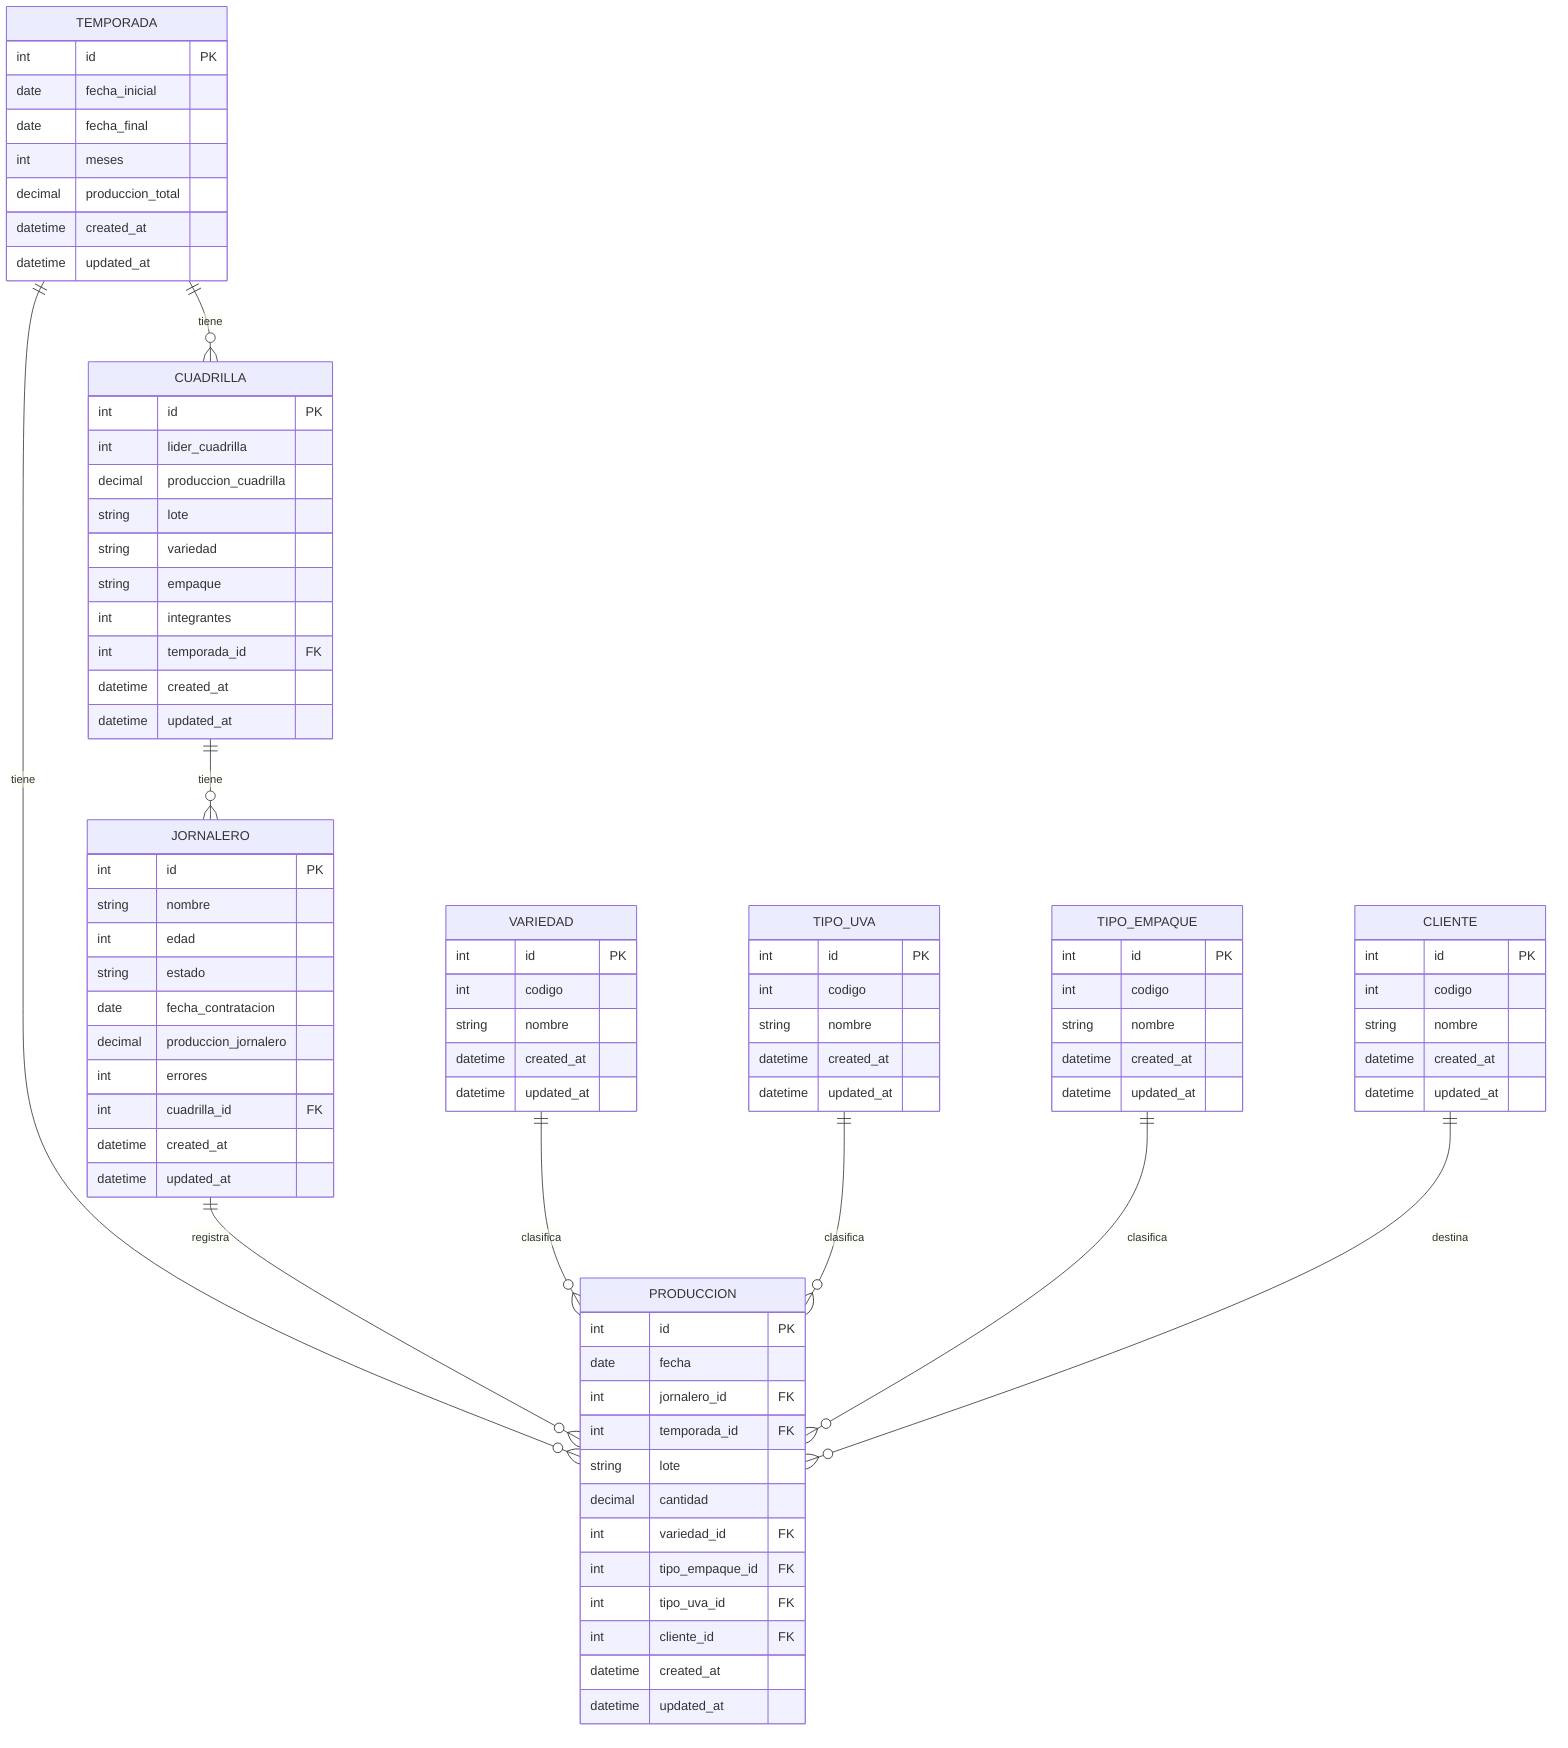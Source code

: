 erDiagram
    TEMPORADA {
        int id PK
        date fecha_inicial
        date fecha_final
        int meses
        decimal produccion_total
        datetime created_at
        datetime updated_at
    }
    CUADRILLA {
        int id PK
        int lider_cuadrilla
        decimal produccion_cuadrilla
        string lote
        string variedad
        string empaque
        int integrantes
        int temporada_id FK
        datetime created_at
        datetime updated_at
    }
    JORNALERO {
        int id PK
        string nombre
        int edad
        string estado
        date fecha_contratacion
        decimal produccion_jornalero
        int errores
        int cuadrilla_id FK
        datetime created_at
        datetime updated_at
    }
    PRODUCCION {
        int id PK
        date fecha
        int jornalero_id FK
        int temporada_id FK
        string lote
        decimal cantidad
        int variedad_id FK
        int tipo_empaque_id FK
        int tipo_uva_id FK
        int cliente_id FK
        datetime created_at
        datetime updated_at
    }
    VARIEDAD {
        int id PK
        int codigo
        string nombre
        datetime created_at
        datetime updated_at
    }
    TIPO_UVA {
        int id PK
        int codigo
        string nombre
        datetime created_at
        datetime updated_at
    }
    TIPO_EMPAQUE {
        int id PK
        int codigo
        string nombre
        datetime created_at
        datetime updated_at
    }
    CLIENTE {
        int id PK
        int codigo
        string nombre
        datetime created_at
        datetime updated_at
    }
    
    TEMPORADA ||--o{ CUADRILLA : "tiene"
    TEMPORADA ||--o{ PRODUCCION : "tiene"
    CUADRILLA ||--o{ JORNALERO : "tiene"
    JORNALERO ||--o{ PRODUCCION : "registra"
    VARIEDAD ||--o{ PRODUCCION : "clasifica"
    TIPO_UVA ||--o{ PRODUCCION : "clasifica"
    TIPO_EMPAQUE ||--o{ PRODUCCION : "clasifica"
    CLIENTE ||--o{ PRODUCCION : "destina"